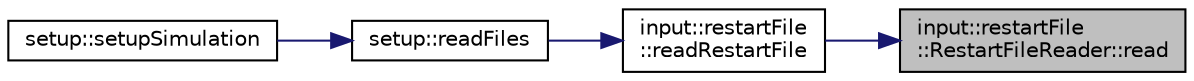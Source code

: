 digraph "input::restartFile::RestartFileReader::read"
{
 // LATEX_PDF_SIZE
  edge [fontname="Helvetica",fontsize="10",labelfontname="Helvetica",labelfontsize="10"];
  node [fontname="Helvetica",fontsize="10",shape=record];
  rankdir="RL";
  Node1 [label="input::restartFile\l::RestartFileReader::read",height=0.2,width=0.4,color="black", fillcolor="grey75", style="filled", fontcolor="black",tooltip="Reads a restart file and calls the process function of the corresponding section."];
  Node1 -> Node2 [dir="back",color="midnightblue",fontsize="10",style="solid",fontname="Helvetica"];
  Node2 [label="input::restartFile\l::readRestartFile",height=0.2,width=0.4,color="black", fillcolor="white", style="filled",URL="$namespaceinput_1_1restartFile.html#acf9ef37c244cab416b3fab98010fbab2",tooltip="wrapper function to construct a RestartFileReader object and call the read function"];
  Node2 -> Node3 [dir="back",color="midnightblue",fontsize="10",style="solid",fontname="Helvetica"];
  Node3 [label="setup::readFiles",height=0.2,width=0.4,color="black", fillcolor="white", style="filled",URL="$namespacesetup.html#a18b2d98c1451bfb2c3cfee4f5434f086",tooltip="reads all the files needed for the simulation"];
  Node3 -> Node4 [dir="back",color="midnightblue",fontsize="10",style="solid",fontname="Helvetica"];
  Node4 [label="setup::setupSimulation",height=0.2,width=0.4,color="black", fillcolor="white", style="filled",URL="$namespacesetup.html#a1c000cdfa46aed7d8018017635915ae1",tooltip="setup the engine"];
}
